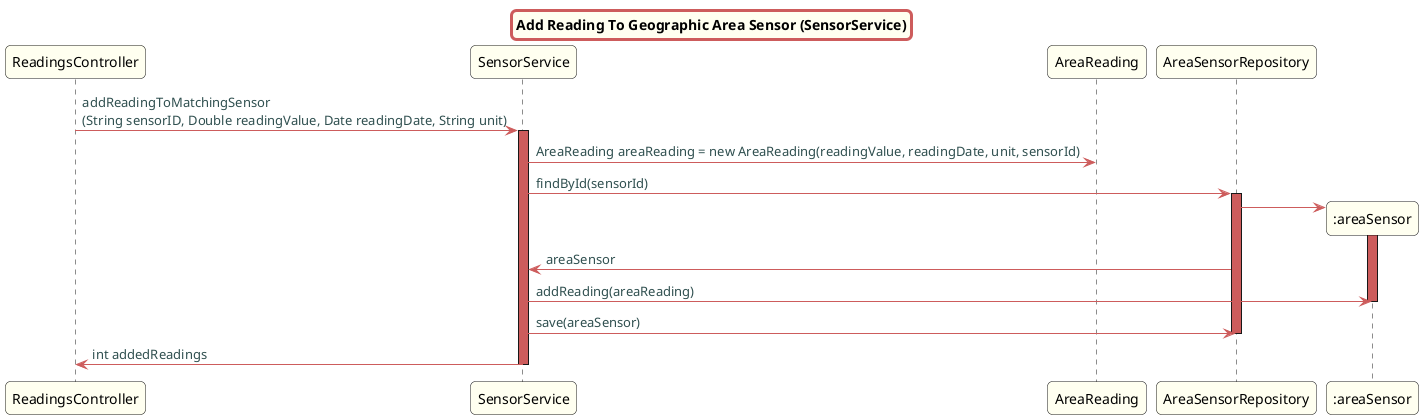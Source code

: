 @startuml

skinparam titleBorderRoundCorner 10
skinparam titleBorderThickness 3
skinparam titleBorderColor indianred
skinparam titleBackgroundColor ivory
skinparam FontName quicksand

skinparam actor {
  BorderColor indianred
  }

skinparam sequence {
  LifeLineBackgroundColor indianred
  ParticipantBackgroundColor ivory
}

skinparam roundcorner 10

skinparam component {
  arrowThickness 1
  ArrowFontName Verdana
  ArrowColor indianred
  ArrowFontColor darkslategrey
}

title Add Reading To Geographic Area Sensor (SensorService)
ReadingsController -> SensorService: addReadingToMatchingSensor\n(String sensorID, Double readingValue, Date readingDate, String unit)
activate SensorService
SensorService -> AreaReading: AreaReading areaReading = new AreaReading(readingValue, readingDate, unit, sensorId)

SensorService -> AreaSensorRepository: findById(sensorId)
activate AreaSensorRepository
create ":areaSensor"
AreaSensorRepository -> ":areaSensor"
activate ":areaSensor"

AreaSensorRepository -> SensorService: areaSensor

SensorService -> ":areaSensor": addReading(areaReading)
deactivate ":areaSensor"
SensorService -> AreaSensorRepository: save(areaSensor)
deactivate AreaSensorRepository

SensorService -> ReadingsController: int addedReadings
deactivate SensorService

@enduml
